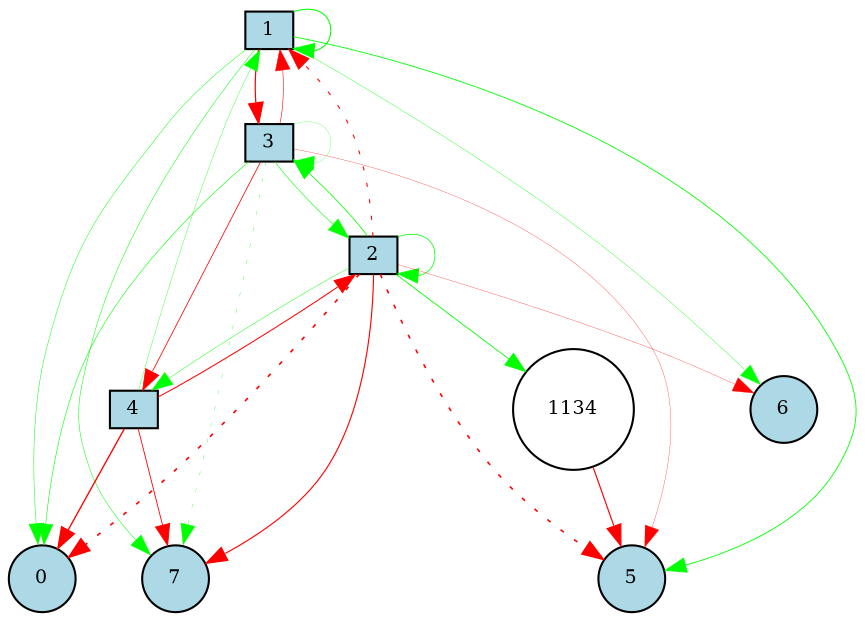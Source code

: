 digraph {
	node [fontsize=9 height=0.2 shape=circle width=0.2]
	1 [fillcolor=lightgray shape=box style=filled]
	2 [fillcolor=lightgray shape=box style=filled]
	3 [fillcolor=lightgray shape=box style=filled]
	4 [fillcolor=lightgray shape=box style=filled]
	0 [fillcolor=lightblue style=filled]
	1 [fillcolor=lightblue style=filled]
	2 [fillcolor=lightblue style=filled]
	3 [fillcolor=lightblue style=filled]
	4 [fillcolor=lightblue style=filled]
	5 [fillcolor=lightblue style=filled]
	6 [fillcolor=lightblue style=filled]
	7 [fillcolor=lightblue style=filled]
	1134 [fillcolor=white style=filled]
	2 -> 0 [color=red penwidth=0.7931275308892447 style=dotted]
	1134 -> 5 [color=red penwidth=0.5603521720367137 style=solid]
	2 -> 1134 [color=green penwidth=0.4057835828293761 style=solid]
	2 -> 2 [color=green penwidth=0.3686387357475298 style=solid]
	2 -> 1 [color=red penwidth=0.5200247869162912 style=dotted]
	4 -> 2 [color=red penwidth=0.4886492541091435 style=solid]
	4 -> 7 [color=red penwidth=0.4162117313362793 style=solid]
	3 -> 0 [color=green penwidth=0.28218614642669115 style=solid]
	2 -> 5 [color=red penwidth=0.7692434065369703 style=dotted]
	3 -> 3 [color=green penwidth=0.11709820529223863 style=solid]
	1 -> 7 [color=green penwidth=0.24556335856674646 style=solid]
	3 -> 5 [color=red penwidth=0.13757021916473902 style=solid]
	1 -> 0 [color=green penwidth=0.22960207073170907 style=solid]
	1 -> 1 [color=green penwidth=0.5041777543222156 style=solid]
	3 -> 7 [color=green penwidth=0.1514203305680455 style=dotted]
	1 -> 5 [color=green penwidth=0.4154838846025253 style=solid]
	3 -> 1 [color=red penwidth=0.27209966247317896 style=solid]
	2 -> 3 [color=green penwidth=0.3688215790622654 style=solid]
	2 -> 7 [color=red penwidth=0.544642546378918 style=solid]
	4 -> 0 [color=red penwidth=0.6434666232061482 style=solid]
	1 -> 3 [color=red penwidth=0.5832340268500452 style=solid]
	3 -> 2 [color=green penwidth=0.2869864244276512 style=solid]
	2 -> 4 [color=green penwidth=0.21573080399869574 style=solid]
	4 -> 1 [color=green penwidth=0.17006563744090242 style=solid]
	3 -> 4 [color=red penwidth=0.3787521421484328 style=solid]
	2 -> 6 [color=red penwidth=0.13939839465532158 style=solid]
	1 -> 6 [color=green penwidth=0.17732788654160733 style=solid]
}
